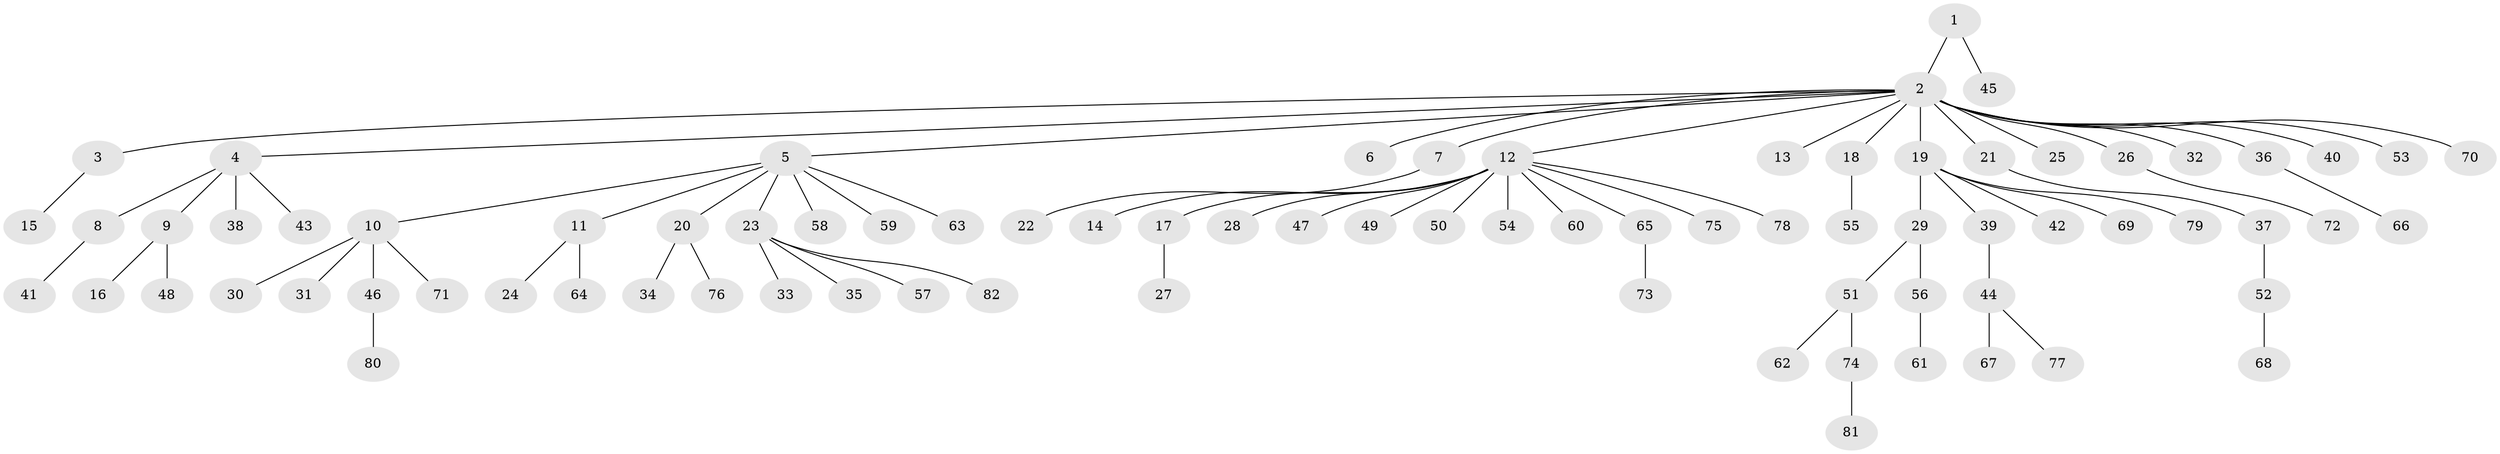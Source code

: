 // coarse degree distribution, {1: 0.72, 12: 0.02, 4: 0.06, 7: 0.02, 2: 0.12, 11: 0.02, 5: 0.02, 3: 0.02}
// Generated by graph-tools (version 1.1) at 2025/50/03/04/25 22:50:31]
// undirected, 82 vertices, 81 edges
graph export_dot {
  node [color=gray90,style=filled];
  1;
  2;
  3;
  4;
  5;
  6;
  7;
  8;
  9;
  10;
  11;
  12;
  13;
  14;
  15;
  16;
  17;
  18;
  19;
  20;
  21;
  22;
  23;
  24;
  25;
  26;
  27;
  28;
  29;
  30;
  31;
  32;
  33;
  34;
  35;
  36;
  37;
  38;
  39;
  40;
  41;
  42;
  43;
  44;
  45;
  46;
  47;
  48;
  49;
  50;
  51;
  52;
  53;
  54;
  55;
  56;
  57;
  58;
  59;
  60;
  61;
  62;
  63;
  64;
  65;
  66;
  67;
  68;
  69;
  70;
  71;
  72;
  73;
  74;
  75;
  76;
  77;
  78;
  79;
  80;
  81;
  82;
  1 -- 2;
  1 -- 45;
  2 -- 3;
  2 -- 4;
  2 -- 5;
  2 -- 6;
  2 -- 7;
  2 -- 12;
  2 -- 13;
  2 -- 18;
  2 -- 19;
  2 -- 21;
  2 -- 25;
  2 -- 26;
  2 -- 32;
  2 -- 36;
  2 -- 40;
  2 -- 53;
  2 -- 70;
  3 -- 15;
  4 -- 8;
  4 -- 9;
  4 -- 38;
  4 -- 43;
  5 -- 10;
  5 -- 11;
  5 -- 20;
  5 -- 23;
  5 -- 58;
  5 -- 59;
  5 -- 63;
  7 -- 22;
  8 -- 41;
  9 -- 16;
  9 -- 48;
  10 -- 30;
  10 -- 31;
  10 -- 46;
  10 -- 71;
  11 -- 24;
  11 -- 64;
  12 -- 14;
  12 -- 17;
  12 -- 28;
  12 -- 47;
  12 -- 49;
  12 -- 50;
  12 -- 54;
  12 -- 60;
  12 -- 65;
  12 -- 75;
  12 -- 78;
  17 -- 27;
  18 -- 55;
  19 -- 29;
  19 -- 39;
  19 -- 42;
  19 -- 69;
  19 -- 79;
  20 -- 34;
  20 -- 76;
  21 -- 37;
  23 -- 33;
  23 -- 35;
  23 -- 57;
  23 -- 82;
  26 -- 72;
  29 -- 51;
  29 -- 56;
  36 -- 66;
  37 -- 52;
  39 -- 44;
  44 -- 67;
  44 -- 77;
  46 -- 80;
  51 -- 62;
  51 -- 74;
  52 -- 68;
  56 -- 61;
  65 -- 73;
  74 -- 81;
}
